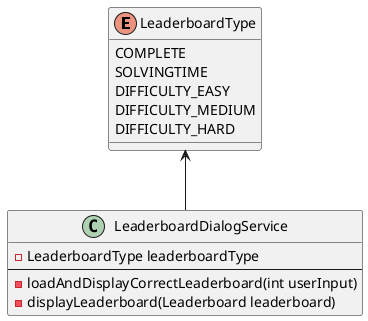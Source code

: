 @startuml
'https://plantuml.com/class-diagram

enum LeaderboardType {
COMPLETE
SOLVINGTIME
DIFFICULTY_EASY
DIFFICULTY_MEDIUM
DIFFICULTY_HARD
}

class LeaderboardDialogService {
- LeaderboardType leaderboardType
--
- loadAndDisplayCorrectLeaderboard(int userInput)
- displayLeaderboard(Leaderboard leaderboard)
}

LeaderboardType <-- LeaderboardDialogService

@enduml